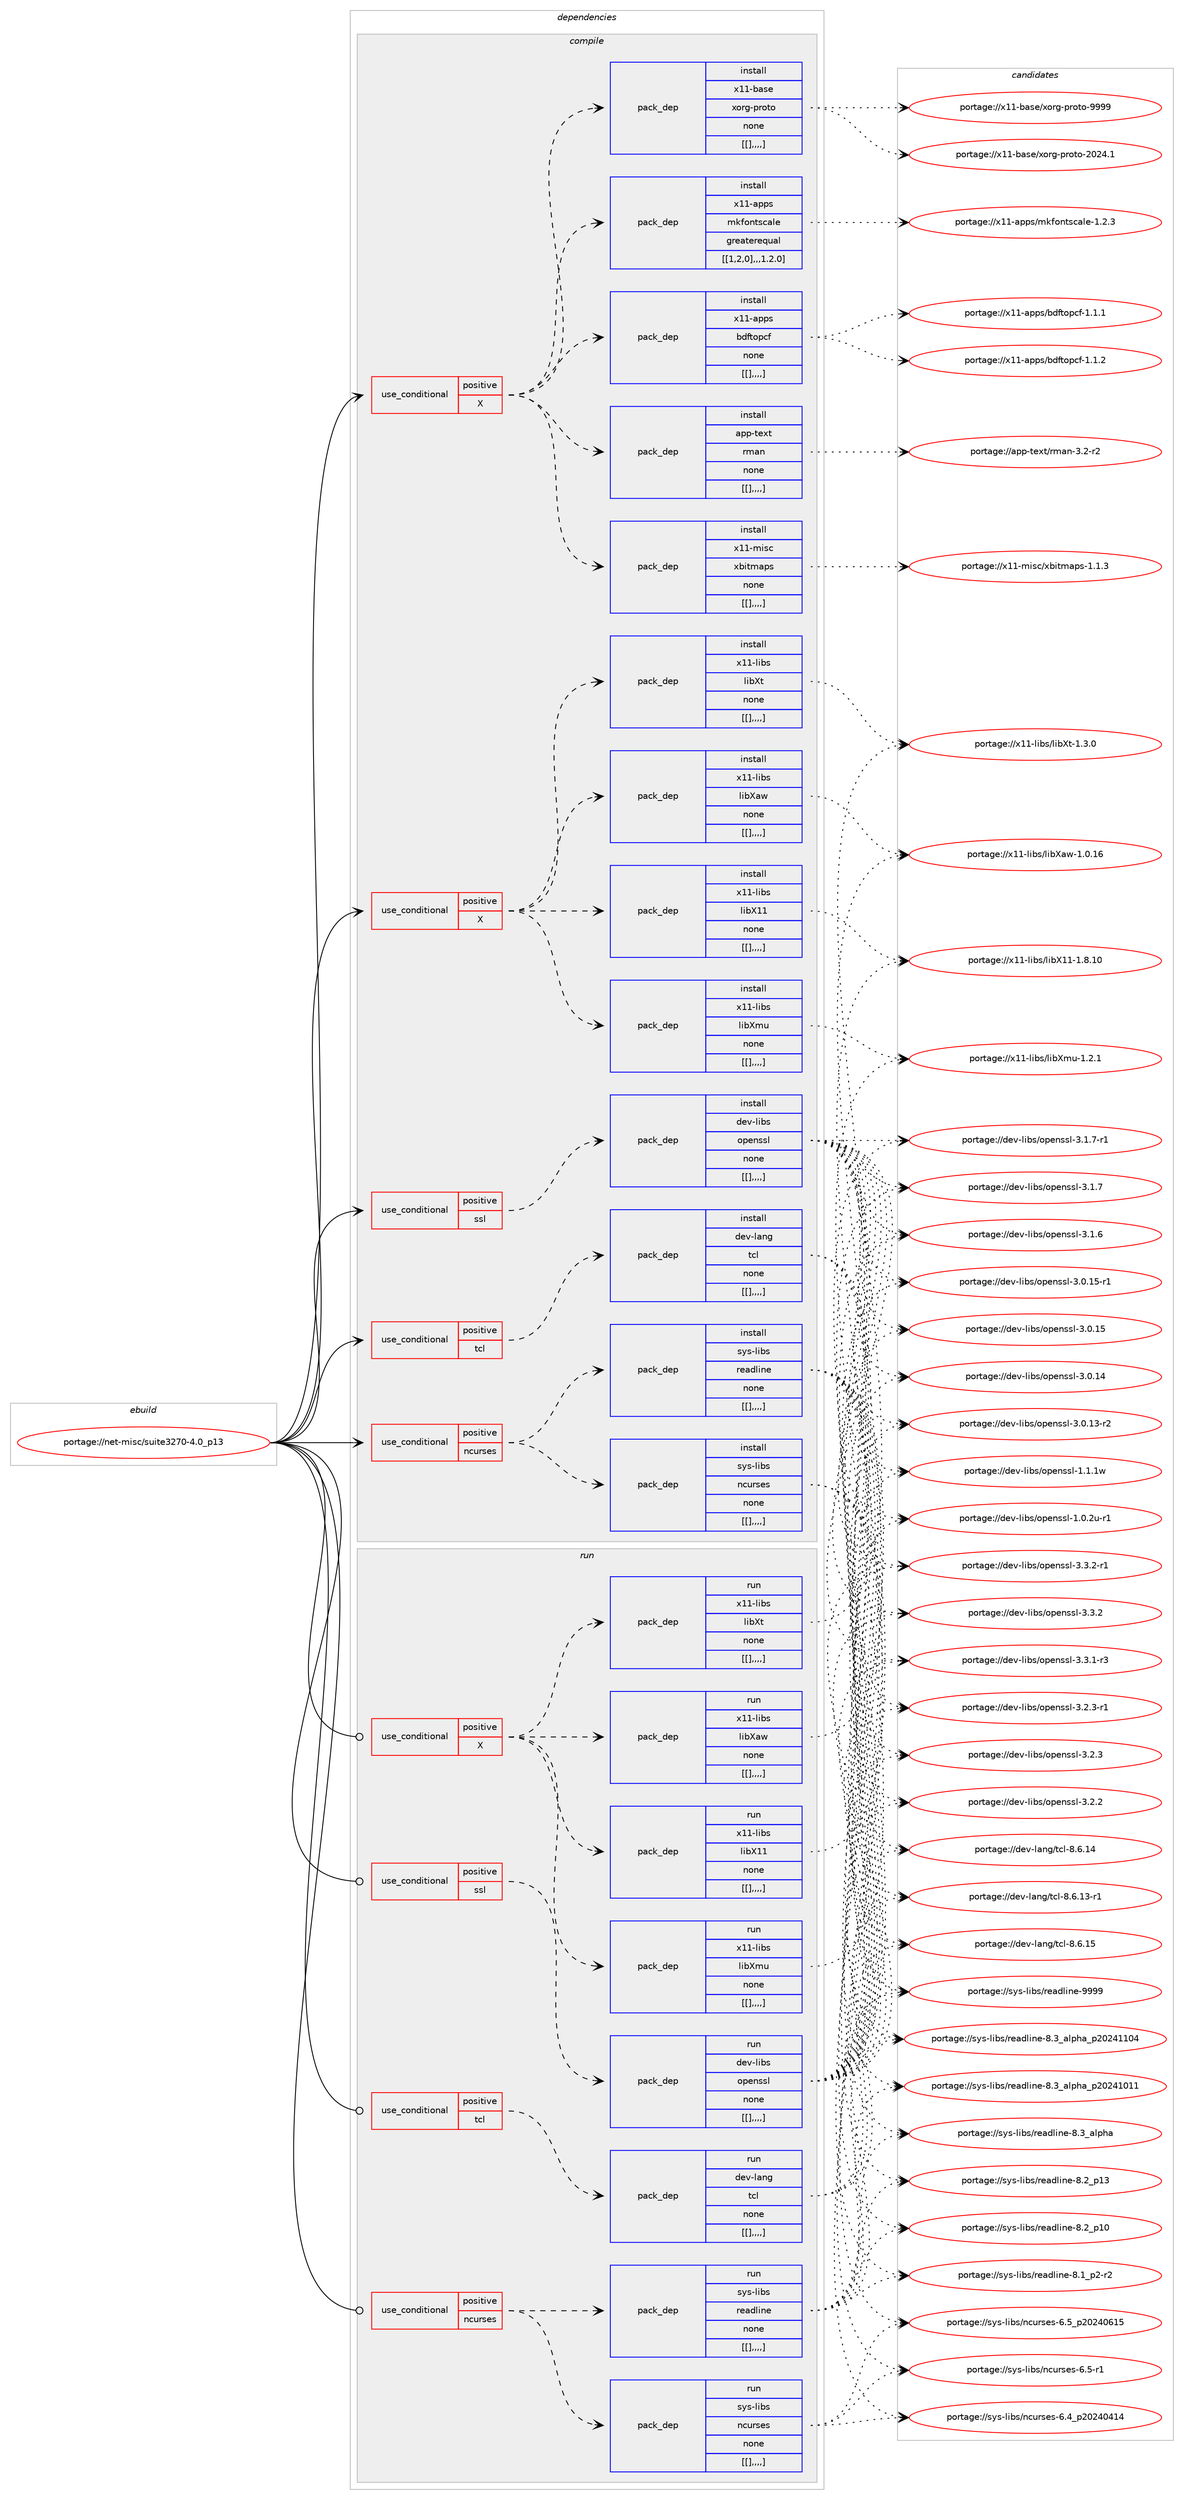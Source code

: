 digraph prolog {

# *************
# Graph options
# *************

newrank=true;
concentrate=true;
compound=true;
graph [rankdir=LR,fontname=Helvetica,fontsize=10,ranksep=1.5];#, ranksep=2.5, nodesep=0.2];
edge  [arrowhead=vee];
node  [fontname=Helvetica,fontsize=10];

# **********
# The ebuild
# **********

subgraph cluster_leftcol {
color=gray;
label=<<i>ebuild</i>>;
id [label="portage://net-misc/suite3270-4.0_p13", color=red, width=4, href="../net-misc/suite3270-4.0_p13.svg"];
}

# ****************
# The dependencies
# ****************

subgraph cluster_midcol {
color=gray;
label=<<i>dependencies</i>>;
subgraph cluster_compile {
fillcolor="#eeeeee";
style=filled;
label=<<i>compile</i>>;
subgraph cond64 {
dependency261 [label=<<TABLE BORDER="0" CELLBORDER="1" CELLSPACING="0" CELLPADDING="4"><TR><TD ROWSPAN="3" CELLPADDING="10">use_conditional</TD></TR><TR><TD>positive</TD></TR><TR><TD>X</TD></TR></TABLE>>, shape=none, color=red];
subgraph pack204 {
dependency264 [label=<<TABLE BORDER="0" CELLBORDER="1" CELLSPACING="0" CELLPADDING="4" WIDTH="220"><TR><TD ROWSPAN="6" CELLPADDING="30">pack_dep</TD></TR><TR><TD WIDTH="110">install</TD></TR><TR><TD>x11-base</TD></TR><TR><TD>xorg-proto</TD></TR><TR><TD>none</TD></TR><TR><TD>[[],,,,]</TD></TR></TABLE>>, shape=none, color=blue];
}
dependency261:e -> dependency264:w [weight=20,style="dashed",arrowhead="vee"];
subgraph pack217 {
dependency293 [label=<<TABLE BORDER="0" CELLBORDER="1" CELLSPACING="0" CELLPADDING="4" WIDTH="220"><TR><TD ROWSPAN="6" CELLPADDING="30">pack_dep</TD></TR><TR><TD WIDTH="110">install</TD></TR><TR><TD>x11-misc</TD></TR><TR><TD>xbitmaps</TD></TR><TR><TD>none</TD></TR><TR><TD>[[],,,,]</TD></TR></TABLE>>, shape=none, color=blue];
}
dependency261:e -> dependency293:w [weight=20,style="dashed",arrowhead="vee"];
subgraph pack232 {
dependency304 [label=<<TABLE BORDER="0" CELLBORDER="1" CELLSPACING="0" CELLPADDING="4" WIDTH="220"><TR><TD ROWSPAN="6" CELLPADDING="30">pack_dep</TD></TR><TR><TD WIDTH="110">install</TD></TR><TR><TD>app-text</TD></TR><TR><TD>rman</TD></TR><TR><TD>none</TD></TR><TR><TD>[[],,,,]</TD></TR></TABLE>>, shape=none, color=blue];
}
dependency261:e -> dependency304:w [weight=20,style="dashed",arrowhead="vee"];
subgraph pack235 {
dependency315 [label=<<TABLE BORDER="0" CELLBORDER="1" CELLSPACING="0" CELLPADDING="4" WIDTH="220"><TR><TD ROWSPAN="6" CELLPADDING="30">pack_dep</TD></TR><TR><TD WIDTH="110">install</TD></TR><TR><TD>x11-apps</TD></TR><TR><TD>mkfontscale</TD></TR><TR><TD>greaterequal</TD></TR><TR><TD>[[1,2,0],,,1.2.0]</TD></TR></TABLE>>, shape=none, color=blue];
}
dependency261:e -> dependency315:w [weight=20,style="dashed",arrowhead="vee"];
subgraph pack246 {
dependency317 [label=<<TABLE BORDER="0" CELLBORDER="1" CELLSPACING="0" CELLPADDING="4" WIDTH="220"><TR><TD ROWSPAN="6" CELLPADDING="30">pack_dep</TD></TR><TR><TD WIDTH="110">install</TD></TR><TR><TD>x11-apps</TD></TR><TR><TD>bdftopcf</TD></TR><TR><TD>none</TD></TR><TR><TD>[[],,,,]</TD></TR></TABLE>>, shape=none, color=blue];
}
dependency261:e -> dependency317:w [weight=20,style="dashed",arrowhead="vee"];
}
id:e -> dependency261:w [weight=20,style="solid",arrowhead="vee"];
subgraph cond79 {
dependency340 [label=<<TABLE BORDER="0" CELLBORDER="1" CELLSPACING="0" CELLPADDING="4"><TR><TD ROWSPAN="3" CELLPADDING="10">use_conditional</TD></TR><TR><TD>positive</TD></TR><TR><TD>X</TD></TR></TABLE>>, shape=none, color=red];
subgraph pack268 {
dependency352 [label=<<TABLE BORDER="0" CELLBORDER="1" CELLSPACING="0" CELLPADDING="4" WIDTH="220"><TR><TD ROWSPAN="6" CELLPADDING="30">pack_dep</TD></TR><TR><TD WIDTH="110">install</TD></TR><TR><TD>x11-libs</TD></TR><TR><TD>libX11</TD></TR><TR><TD>none</TD></TR><TR><TD>[[],,,,]</TD></TR></TABLE>>, shape=none, color=blue];
}
dependency340:e -> dependency352:w [weight=20,style="dashed",arrowhead="vee"];
subgraph pack278 {
dependency363 [label=<<TABLE BORDER="0" CELLBORDER="1" CELLSPACING="0" CELLPADDING="4" WIDTH="220"><TR><TD ROWSPAN="6" CELLPADDING="30">pack_dep</TD></TR><TR><TD WIDTH="110">install</TD></TR><TR><TD>x11-libs</TD></TR><TR><TD>libXaw</TD></TR><TR><TD>none</TD></TR><TR><TD>[[],,,,]</TD></TR></TABLE>>, shape=none, color=blue];
}
dependency340:e -> dependency363:w [weight=20,style="dashed",arrowhead="vee"];
subgraph pack293 {
dependency384 [label=<<TABLE BORDER="0" CELLBORDER="1" CELLSPACING="0" CELLPADDING="4" WIDTH="220"><TR><TD ROWSPAN="6" CELLPADDING="30">pack_dep</TD></TR><TR><TD WIDTH="110">install</TD></TR><TR><TD>x11-libs</TD></TR><TR><TD>libXmu</TD></TR><TR><TD>none</TD></TR><TR><TD>[[],,,,]</TD></TR></TABLE>>, shape=none, color=blue];
}
dependency340:e -> dependency384:w [weight=20,style="dashed",arrowhead="vee"];
subgraph pack298 {
dependency401 [label=<<TABLE BORDER="0" CELLBORDER="1" CELLSPACING="0" CELLPADDING="4" WIDTH="220"><TR><TD ROWSPAN="6" CELLPADDING="30">pack_dep</TD></TR><TR><TD WIDTH="110">install</TD></TR><TR><TD>x11-libs</TD></TR><TR><TD>libXt</TD></TR><TR><TD>none</TD></TR><TR><TD>[[],,,,]</TD></TR></TABLE>>, shape=none, color=blue];
}
dependency340:e -> dependency401:w [weight=20,style="dashed",arrowhead="vee"];
}
id:e -> dependency340:w [weight=20,style="solid",arrowhead="vee"];
subgraph cond95 {
dependency423 [label=<<TABLE BORDER="0" CELLBORDER="1" CELLSPACING="0" CELLPADDING="4"><TR><TD ROWSPAN="3" CELLPADDING="10">use_conditional</TD></TR><TR><TD>positive</TD></TR><TR><TD>ncurses</TD></TR></TABLE>>, shape=none, color=red];
subgraph pack333 {
dependency436 [label=<<TABLE BORDER="0" CELLBORDER="1" CELLSPACING="0" CELLPADDING="4" WIDTH="220"><TR><TD ROWSPAN="6" CELLPADDING="30">pack_dep</TD></TR><TR><TD WIDTH="110">install</TD></TR><TR><TD>sys-libs</TD></TR><TR><TD>ncurses</TD></TR><TR><TD>none</TD></TR><TR><TD>[[],,,,]</TD></TR></TABLE>>, shape=none, color=blue];
}
dependency423:e -> dependency436:w [weight=20,style="dashed",arrowhead="vee"];
subgraph pack346 {
dependency448 [label=<<TABLE BORDER="0" CELLBORDER="1" CELLSPACING="0" CELLPADDING="4" WIDTH="220"><TR><TD ROWSPAN="6" CELLPADDING="30">pack_dep</TD></TR><TR><TD WIDTH="110">install</TD></TR><TR><TD>sys-libs</TD></TR><TR><TD>readline</TD></TR><TR><TD>none</TD></TR><TR><TD>[[],,,,]</TD></TR></TABLE>>, shape=none, color=blue];
}
dependency423:e -> dependency448:w [weight=20,style="dashed",arrowhead="vee"];
}
id:e -> dependency423:w [weight=20,style="solid",arrowhead="vee"];
subgraph cond102 {
dependency466 [label=<<TABLE BORDER="0" CELLBORDER="1" CELLSPACING="0" CELLPADDING="4"><TR><TD ROWSPAN="3" CELLPADDING="10">use_conditional</TD></TR><TR><TD>positive</TD></TR><TR><TD>ssl</TD></TR></TABLE>>, shape=none, color=red];
subgraph pack368 {
dependency477 [label=<<TABLE BORDER="0" CELLBORDER="1" CELLSPACING="0" CELLPADDING="4" WIDTH="220"><TR><TD ROWSPAN="6" CELLPADDING="30">pack_dep</TD></TR><TR><TD WIDTH="110">install</TD></TR><TR><TD>dev-libs</TD></TR><TR><TD>openssl</TD></TR><TR><TD>none</TD></TR><TR><TD>[[],,,,]</TD></TR></TABLE>>, shape=none, color=blue];
}
dependency466:e -> dependency477:w [weight=20,style="dashed",arrowhead="vee"];
}
id:e -> dependency466:w [weight=20,style="solid",arrowhead="vee"];
subgraph cond108 {
dependency487 [label=<<TABLE BORDER="0" CELLBORDER="1" CELLSPACING="0" CELLPADDING="4"><TR><TD ROWSPAN="3" CELLPADDING="10">use_conditional</TD></TR><TR><TD>positive</TD></TR><TR><TD>tcl</TD></TR></TABLE>>, shape=none, color=red];
subgraph pack381 {
dependency492 [label=<<TABLE BORDER="0" CELLBORDER="1" CELLSPACING="0" CELLPADDING="4" WIDTH="220"><TR><TD ROWSPAN="6" CELLPADDING="30">pack_dep</TD></TR><TR><TD WIDTH="110">install</TD></TR><TR><TD>dev-lang</TD></TR><TR><TD>tcl</TD></TR><TR><TD>none</TD></TR><TR><TD>[[],,,,]</TD></TR></TABLE>>, shape=none, color=blue];
}
dependency487:e -> dependency492:w [weight=20,style="dashed",arrowhead="vee"];
}
id:e -> dependency487:w [weight=20,style="solid",arrowhead="vee"];
}
subgraph cluster_compileandrun {
fillcolor="#eeeeee";
style=filled;
label=<<i>compile and run</i>>;
}
subgraph cluster_run {
fillcolor="#eeeeee";
style=filled;
label=<<i>run</i>>;
subgraph cond113 {
dependency501 [label=<<TABLE BORDER="0" CELLBORDER="1" CELLSPACING="0" CELLPADDING="4"><TR><TD ROWSPAN="3" CELLPADDING="10">use_conditional</TD></TR><TR><TD>positive</TD></TR><TR><TD>X</TD></TR></TABLE>>, shape=none, color=red];
subgraph pack396 {
dependency514 [label=<<TABLE BORDER="0" CELLBORDER="1" CELLSPACING="0" CELLPADDING="4" WIDTH="220"><TR><TD ROWSPAN="6" CELLPADDING="30">pack_dep</TD></TR><TR><TD WIDTH="110">run</TD></TR><TR><TD>x11-libs</TD></TR><TR><TD>libX11</TD></TR><TR><TD>none</TD></TR><TR><TD>[[],,,,]</TD></TR></TABLE>>, shape=none, color=blue];
}
dependency501:e -> dependency514:w [weight=20,style="dashed",arrowhead="vee"];
subgraph pack402 {
dependency526 [label=<<TABLE BORDER="0" CELLBORDER="1" CELLSPACING="0" CELLPADDING="4" WIDTH="220"><TR><TD ROWSPAN="6" CELLPADDING="30">pack_dep</TD></TR><TR><TD WIDTH="110">run</TD></TR><TR><TD>x11-libs</TD></TR><TR><TD>libXaw</TD></TR><TR><TD>none</TD></TR><TR><TD>[[],,,,]</TD></TR></TABLE>>, shape=none, color=blue];
}
dependency501:e -> dependency526:w [weight=20,style="dashed",arrowhead="vee"];
subgraph pack413 {
dependency537 [label=<<TABLE BORDER="0" CELLBORDER="1" CELLSPACING="0" CELLPADDING="4" WIDTH="220"><TR><TD ROWSPAN="6" CELLPADDING="30">pack_dep</TD></TR><TR><TD WIDTH="110">run</TD></TR><TR><TD>x11-libs</TD></TR><TR><TD>libXmu</TD></TR><TR><TD>none</TD></TR><TR><TD>[[],,,,]</TD></TR></TABLE>>, shape=none, color=blue];
}
dependency501:e -> dependency537:w [weight=20,style="dashed",arrowhead="vee"];
subgraph pack420 {
dependency545 [label=<<TABLE BORDER="0" CELLBORDER="1" CELLSPACING="0" CELLPADDING="4" WIDTH="220"><TR><TD ROWSPAN="6" CELLPADDING="30">pack_dep</TD></TR><TR><TD WIDTH="110">run</TD></TR><TR><TD>x11-libs</TD></TR><TR><TD>libXt</TD></TR><TR><TD>none</TD></TR><TR><TD>[[],,,,]</TD></TR></TABLE>>, shape=none, color=blue];
}
dependency501:e -> dependency545:w [weight=20,style="dashed",arrowhead="vee"];
}
id:e -> dependency501:w [weight=20,style="solid",arrowhead="odot"];
subgraph cond122 {
dependency561 [label=<<TABLE BORDER="0" CELLBORDER="1" CELLSPACING="0" CELLPADDING="4"><TR><TD ROWSPAN="3" CELLPADDING="10">use_conditional</TD></TR><TR><TD>positive</TD></TR><TR><TD>ncurses</TD></TR></TABLE>>, shape=none, color=red];
subgraph pack438 {
dependency564 [label=<<TABLE BORDER="0" CELLBORDER="1" CELLSPACING="0" CELLPADDING="4" WIDTH="220"><TR><TD ROWSPAN="6" CELLPADDING="30">pack_dep</TD></TR><TR><TD WIDTH="110">run</TD></TR><TR><TD>sys-libs</TD></TR><TR><TD>ncurses</TD></TR><TR><TD>none</TD></TR><TR><TD>[[],,,,]</TD></TR></TABLE>>, shape=none, color=blue];
}
dependency561:e -> dependency564:w [weight=20,style="dashed",arrowhead="vee"];
subgraph pack442 {
dependency579 [label=<<TABLE BORDER="0" CELLBORDER="1" CELLSPACING="0" CELLPADDING="4" WIDTH="220"><TR><TD ROWSPAN="6" CELLPADDING="30">pack_dep</TD></TR><TR><TD WIDTH="110">run</TD></TR><TR><TD>sys-libs</TD></TR><TR><TD>readline</TD></TR><TR><TD>none</TD></TR><TR><TD>[[],,,,]</TD></TR></TABLE>>, shape=none, color=blue];
}
dependency561:e -> dependency579:w [weight=20,style="dashed",arrowhead="vee"];
}
id:e -> dependency561:w [weight=20,style="solid",arrowhead="odot"];
subgraph cond133 {
dependency588 [label=<<TABLE BORDER="0" CELLBORDER="1" CELLSPACING="0" CELLPADDING="4"><TR><TD ROWSPAN="3" CELLPADDING="10">use_conditional</TD></TR><TR><TD>positive</TD></TR><TR><TD>ssl</TD></TR></TABLE>>, shape=none, color=red];
subgraph pack455 {
dependency594 [label=<<TABLE BORDER="0" CELLBORDER="1" CELLSPACING="0" CELLPADDING="4" WIDTH="220"><TR><TD ROWSPAN="6" CELLPADDING="30">pack_dep</TD></TR><TR><TD WIDTH="110">run</TD></TR><TR><TD>dev-libs</TD></TR><TR><TD>openssl</TD></TR><TR><TD>none</TD></TR><TR><TD>[[],,,,]</TD></TR></TABLE>>, shape=none, color=blue];
}
dependency588:e -> dependency594:w [weight=20,style="dashed",arrowhead="vee"];
}
id:e -> dependency588:w [weight=20,style="solid",arrowhead="odot"];
subgraph cond138 {
dependency610 [label=<<TABLE BORDER="0" CELLBORDER="1" CELLSPACING="0" CELLPADDING="4"><TR><TD ROWSPAN="3" CELLPADDING="10">use_conditional</TD></TR><TR><TD>positive</TD></TR><TR><TD>tcl</TD></TR></TABLE>>, shape=none, color=red];
subgraph pack471 {
dependency617 [label=<<TABLE BORDER="0" CELLBORDER="1" CELLSPACING="0" CELLPADDING="4" WIDTH="220"><TR><TD ROWSPAN="6" CELLPADDING="30">pack_dep</TD></TR><TR><TD WIDTH="110">run</TD></TR><TR><TD>dev-lang</TD></TR><TR><TD>tcl</TD></TR><TR><TD>none</TD></TR><TR><TD>[[],,,,]</TD></TR></TABLE>>, shape=none, color=blue];
}
dependency610:e -> dependency617:w [weight=20,style="dashed",arrowhead="vee"];
}
id:e -> dependency610:w [weight=20,style="solid",arrowhead="odot"];
}
}

# **************
# The candidates
# **************

subgraph cluster_choices {
rank=same;
color=gray;
label=<<i>candidates</i>>;

subgraph choice373 {
color=black;
nodesep=1;
choice120494945989711510147120111114103451121141111161114557575757 [label="portage://x11-base/xorg-proto-9999", color=red, width=4,href="../x11-base/xorg-proto-9999.svg"];
choice1204949459897115101471201111141034511211411111611145504850524649 [label="portage://x11-base/xorg-proto-2024.1", color=red, width=4,href="../x11-base/xorg-proto-2024.1.svg"];
dependency264:e -> choice120494945989711510147120111114103451121141111161114557575757:w [style=dotted,weight="100"];
dependency264:e -> choice1204949459897115101471201111141034511211411111611145504850524649:w [style=dotted,weight="100"];
}
subgraph choice375 {
color=black;
nodesep=1;
choice12049494510910511599471209810511610997112115454946494651 [label="portage://x11-misc/xbitmaps-1.1.3", color=red, width=4,href="../x11-misc/xbitmaps-1.1.3.svg"];
dependency293:e -> choice12049494510910511599471209810511610997112115454946494651:w [style=dotted,weight="100"];
}
subgraph choice378 {
color=black;
nodesep=1;
choice97112112451161011201164711410997110455146504511450 [label="portage://app-text/rman-3.2-r2", color=red, width=4,href="../app-text/rman-3.2-r2.svg"];
dependency304:e -> choice97112112451161011201164711410997110455146504511450:w [style=dotted,weight="100"];
}
subgraph choice382 {
color=black;
nodesep=1;
choice12049494597112112115471091071021111101161159997108101454946504651 [label="portage://x11-apps/mkfontscale-1.2.3", color=red, width=4,href="../x11-apps/mkfontscale-1.2.3.svg"];
dependency315:e -> choice12049494597112112115471091071021111101161159997108101454946504651:w [style=dotted,weight="100"];
}
subgraph choice392 {
color=black;
nodesep=1;
choice12049494597112112115479810010211611111299102454946494650 [label="portage://x11-apps/bdftopcf-1.1.2", color=red, width=4,href="../x11-apps/bdftopcf-1.1.2.svg"];
choice12049494597112112115479810010211611111299102454946494649 [label="portage://x11-apps/bdftopcf-1.1.1", color=red, width=4,href="../x11-apps/bdftopcf-1.1.1.svg"];
dependency317:e -> choice12049494597112112115479810010211611111299102454946494650:w [style=dotted,weight="100"];
dependency317:e -> choice12049494597112112115479810010211611111299102454946494649:w [style=dotted,weight="100"];
}
subgraph choice397 {
color=black;
nodesep=1;
choice12049494510810598115471081059888494945494656464948 [label="portage://x11-libs/libX11-1.8.10", color=red, width=4,href="../x11-libs/libX11-1.8.10.svg"];
dependency352:e -> choice12049494510810598115471081059888494945494656464948:w [style=dotted,weight="100"];
}
subgraph choice400 {
color=black;
nodesep=1;
choice120494945108105981154710810598889711945494648464954 [label="portage://x11-libs/libXaw-1.0.16", color=red, width=4,href="../x11-libs/libXaw-1.0.16.svg"];
dependency363:e -> choice120494945108105981154710810598889711945494648464954:w [style=dotted,weight="100"];
}
subgraph choice404 {
color=black;
nodesep=1;
choice12049494510810598115471081059888109117454946504649 [label="portage://x11-libs/libXmu-1.2.1", color=red, width=4,href="../x11-libs/libXmu-1.2.1.svg"];
dependency384:e -> choice12049494510810598115471081059888109117454946504649:w [style=dotted,weight="100"];
}
subgraph choice408 {
color=black;
nodesep=1;
choice12049494510810598115471081059888116454946514648 [label="portage://x11-libs/libXt-1.3.0", color=red, width=4,href="../x11-libs/libXt-1.3.0.svg"];
dependency401:e -> choice12049494510810598115471081059888116454946514648:w [style=dotted,weight="100"];
}
subgraph choice411 {
color=black;
nodesep=1;
choice1151211154510810598115471109911711411510111545544653951125048505248544953 [label="portage://sys-libs/ncurses-6.5_p20240615", color=red, width=4,href="../sys-libs/ncurses-6.5_p20240615.svg"];
choice11512111545108105981154711099117114115101115455446534511449 [label="portage://sys-libs/ncurses-6.5-r1", color=red, width=4,href="../sys-libs/ncurses-6.5-r1.svg"];
choice1151211154510810598115471109911711411510111545544652951125048505248524952 [label="portage://sys-libs/ncurses-6.4_p20240414", color=red, width=4,href="../sys-libs/ncurses-6.4_p20240414.svg"];
dependency436:e -> choice1151211154510810598115471109911711411510111545544653951125048505248544953:w [style=dotted,weight="100"];
dependency436:e -> choice11512111545108105981154711099117114115101115455446534511449:w [style=dotted,weight="100"];
dependency436:e -> choice1151211154510810598115471109911711411510111545544652951125048505248524952:w [style=dotted,weight="100"];
}
subgraph choice417 {
color=black;
nodesep=1;
choice115121115451081059811547114101971001081051101014557575757 [label="portage://sys-libs/readline-9999", color=red, width=4,href="../sys-libs/readline-9999.svg"];
choice1151211154510810598115471141019710010810511010145564651959710811210497951125048505249494852 [label="portage://sys-libs/readline-8.3_alpha_p20241104", color=red, width=4,href="../sys-libs/readline-8.3_alpha_p20241104.svg"];
choice1151211154510810598115471141019710010810511010145564651959710811210497951125048505249484949 [label="portage://sys-libs/readline-8.3_alpha_p20241011", color=red, width=4,href="../sys-libs/readline-8.3_alpha_p20241011.svg"];
choice1151211154510810598115471141019710010810511010145564651959710811210497 [label="portage://sys-libs/readline-8.3_alpha", color=red, width=4,href="../sys-libs/readline-8.3_alpha.svg"];
choice1151211154510810598115471141019710010810511010145564650951124951 [label="portage://sys-libs/readline-8.2_p13", color=red, width=4,href="../sys-libs/readline-8.2_p13.svg"];
choice1151211154510810598115471141019710010810511010145564650951124948 [label="portage://sys-libs/readline-8.2_p10", color=red, width=4,href="../sys-libs/readline-8.2_p10.svg"];
choice115121115451081059811547114101971001081051101014556464995112504511450 [label="portage://sys-libs/readline-8.1_p2-r2", color=red, width=4,href="../sys-libs/readline-8.1_p2-r2.svg"];
dependency448:e -> choice115121115451081059811547114101971001081051101014557575757:w [style=dotted,weight="100"];
dependency448:e -> choice1151211154510810598115471141019710010810511010145564651959710811210497951125048505249494852:w [style=dotted,weight="100"];
dependency448:e -> choice1151211154510810598115471141019710010810511010145564651959710811210497951125048505249484949:w [style=dotted,weight="100"];
dependency448:e -> choice1151211154510810598115471141019710010810511010145564651959710811210497:w [style=dotted,weight="100"];
dependency448:e -> choice1151211154510810598115471141019710010810511010145564650951124951:w [style=dotted,weight="100"];
dependency448:e -> choice1151211154510810598115471141019710010810511010145564650951124948:w [style=dotted,weight="100"];
dependency448:e -> choice115121115451081059811547114101971001081051101014556464995112504511450:w [style=dotted,weight="100"];
}
subgraph choice431 {
color=black;
nodesep=1;
choice1001011184510810598115471111121011101151151084551465146504511449 [label="portage://dev-libs/openssl-3.3.2-r1", color=red, width=4,href="../dev-libs/openssl-3.3.2-r1.svg"];
choice100101118451081059811547111112101110115115108455146514650 [label="portage://dev-libs/openssl-3.3.2", color=red, width=4,href="../dev-libs/openssl-3.3.2.svg"];
choice1001011184510810598115471111121011101151151084551465146494511451 [label="portage://dev-libs/openssl-3.3.1-r3", color=red, width=4,href="../dev-libs/openssl-3.3.1-r3.svg"];
choice1001011184510810598115471111121011101151151084551465046514511449 [label="portage://dev-libs/openssl-3.2.3-r1", color=red, width=4,href="../dev-libs/openssl-3.2.3-r1.svg"];
choice100101118451081059811547111112101110115115108455146504651 [label="portage://dev-libs/openssl-3.2.3", color=red, width=4,href="../dev-libs/openssl-3.2.3.svg"];
choice100101118451081059811547111112101110115115108455146504650 [label="portage://dev-libs/openssl-3.2.2", color=red, width=4,href="../dev-libs/openssl-3.2.2.svg"];
choice1001011184510810598115471111121011101151151084551464946554511449 [label="portage://dev-libs/openssl-3.1.7-r1", color=red, width=4,href="../dev-libs/openssl-3.1.7-r1.svg"];
choice100101118451081059811547111112101110115115108455146494655 [label="portage://dev-libs/openssl-3.1.7", color=red, width=4,href="../dev-libs/openssl-3.1.7.svg"];
choice100101118451081059811547111112101110115115108455146494654 [label="portage://dev-libs/openssl-3.1.6", color=red, width=4,href="../dev-libs/openssl-3.1.6.svg"];
choice100101118451081059811547111112101110115115108455146484649534511449 [label="portage://dev-libs/openssl-3.0.15-r1", color=red, width=4,href="../dev-libs/openssl-3.0.15-r1.svg"];
choice10010111845108105981154711111210111011511510845514648464953 [label="portage://dev-libs/openssl-3.0.15", color=red, width=4,href="../dev-libs/openssl-3.0.15.svg"];
choice10010111845108105981154711111210111011511510845514648464952 [label="portage://dev-libs/openssl-3.0.14", color=red, width=4,href="../dev-libs/openssl-3.0.14.svg"];
choice100101118451081059811547111112101110115115108455146484649514511450 [label="portage://dev-libs/openssl-3.0.13-r2", color=red, width=4,href="../dev-libs/openssl-3.0.13-r2.svg"];
choice100101118451081059811547111112101110115115108454946494649119 [label="portage://dev-libs/openssl-1.1.1w", color=red, width=4,href="../dev-libs/openssl-1.1.1w.svg"];
choice1001011184510810598115471111121011101151151084549464846501174511449 [label="portage://dev-libs/openssl-1.0.2u-r1", color=red, width=4,href="../dev-libs/openssl-1.0.2u-r1.svg"];
dependency477:e -> choice1001011184510810598115471111121011101151151084551465146504511449:w [style=dotted,weight="100"];
dependency477:e -> choice100101118451081059811547111112101110115115108455146514650:w [style=dotted,weight="100"];
dependency477:e -> choice1001011184510810598115471111121011101151151084551465146494511451:w [style=dotted,weight="100"];
dependency477:e -> choice1001011184510810598115471111121011101151151084551465046514511449:w [style=dotted,weight="100"];
dependency477:e -> choice100101118451081059811547111112101110115115108455146504651:w [style=dotted,weight="100"];
dependency477:e -> choice100101118451081059811547111112101110115115108455146504650:w [style=dotted,weight="100"];
dependency477:e -> choice1001011184510810598115471111121011101151151084551464946554511449:w [style=dotted,weight="100"];
dependency477:e -> choice100101118451081059811547111112101110115115108455146494655:w [style=dotted,weight="100"];
dependency477:e -> choice100101118451081059811547111112101110115115108455146494654:w [style=dotted,weight="100"];
dependency477:e -> choice100101118451081059811547111112101110115115108455146484649534511449:w [style=dotted,weight="100"];
dependency477:e -> choice10010111845108105981154711111210111011511510845514648464953:w [style=dotted,weight="100"];
dependency477:e -> choice10010111845108105981154711111210111011511510845514648464952:w [style=dotted,weight="100"];
dependency477:e -> choice100101118451081059811547111112101110115115108455146484649514511450:w [style=dotted,weight="100"];
dependency477:e -> choice100101118451081059811547111112101110115115108454946494649119:w [style=dotted,weight="100"];
dependency477:e -> choice1001011184510810598115471111121011101151151084549464846501174511449:w [style=dotted,weight="100"];
}
subgraph choice451 {
color=black;
nodesep=1;
choice1001011184510897110103471169910845564654464953 [label="portage://dev-lang/tcl-8.6.15", color=red, width=4,href="../dev-lang/tcl-8.6.15.svg"];
choice1001011184510897110103471169910845564654464952 [label="portage://dev-lang/tcl-8.6.14", color=red, width=4,href="../dev-lang/tcl-8.6.14.svg"];
choice10010111845108971101034711699108455646544649514511449 [label="portage://dev-lang/tcl-8.6.13-r1", color=red, width=4,href="../dev-lang/tcl-8.6.13-r1.svg"];
dependency492:e -> choice1001011184510897110103471169910845564654464953:w [style=dotted,weight="100"];
dependency492:e -> choice1001011184510897110103471169910845564654464952:w [style=dotted,weight="100"];
dependency492:e -> choice10010111845108971101034711699108455646544649514511449:w [style=dotted,weight="100"];
}
subgraph choice455 {
color=black;
nodesep=1;
choice12049494510810598115471081059888494945494656464948 [label="portage://x11-libs/libX11-1.8.10", color=red, width=4,href="../x11-libs/libX11-1.8.10.svg"];
dependency514:e -> choice12049494510810598115471081059888494945494656464948:w [style=dotted,weight="100"];
}
subgraph choice458 {
color=black;
nodesep=1;
choice120494945108105981154710810598889711945494648464954 [label="portage://x11-libs/libXaw-1.0.16", color=red, width=4,href="../x11-libs/libXaw-1.0.16.svg"];
dependency526:e -> choice120494945108105981154710810598889711945494648464954:w [style=dotted,weight="100"];
}
subgraph choice459 {
color=black;
nodesep=1;
choice12049494510810598115471081059888109117454946504649 [label="portage://x11-libs/libXmu-1.2.1", color=red, width=4,href="../x11-libs/libXmu-1.2.1.svg"];
dependency537:e -> choice12049494510810598115471081059888109117454946504649:w [style=dotted,weight="100"];
}
subgraph choice460 {
color=black;
nodesep=1;
choice12049494510810598115471081059888116454946514648 [label="portage://x11-libs/libXt-1.3.0", color=red, width=4,href="../x11-libs/libXt-1.3.0.svg"];
dependency545:e -> choice12049494510810598115471081059888116454946514648:w [style=dotted,weight="100"];
}
subgraph choice461 {
color=black;
nodesep=1;
choice1151211154510810598115471109911711411510111545544653951125048505248544953 [label="portage://sys-libs/ncurses-6.5_p20240615", color=red, width=4,href="../sys-libs/ncurses-6.5_p20240615.svg"];
choice11512111545108105981154711099117114115101115455446534511449 [label="portage://sys-libs/ncurses-6.5-r1", color=red, width=4,href="../sys-libs/ncurses-6.5-r1.svg"];
choice1151211154510810598115471109911711411510111545544652951125048505248524952 [label="portage://sys-libs/ncurses-6.4_p20240414", color=red, width=4,href="../sys-libs/ncurses-6.4_p20240414.svg"];
dependency564:e -> choice1151211154510810598115471109911711411510111545544653951125048505248544953:w [style=dotted,weight="100"];
dependency564:e -> choice11512111545108105981154711099117114115101115455446534511449:w [style=dotted,weight="100"];
dependency564:e -> choice1151211154510810598115471109911711411510111545544652951125048505248524952:w [style=dotted,weight="100"];
}
subgraph choice468 {
color=black;
nodesep=1;
choice115121115451081059811547114101971001081051101014557575757 [label="portage://sys-libs/readline-9999", color=red, width=4,href="../sys-libs/readline-9999.svg"];
choice1151211154510810598115471141019710010810511010145564651959710811210497951125048505249494852 [label="portage://sys-libs/readline-8.3_alpha_p20241104", color=red, width=4,href="../sys-libs/readline-8.3_alpha_p20241104.svg"];
choice1151211154510810598115471141019710010810511010145564651959710811210497951125048505249484949 [label="portage://sys-libs/readline-8.3_alpha_p20241011", color=red, width=4,href="../sys-libs/readline-8.3_alpha_p20241011.svg"];
choice1151211154510810598115471141019710010810511010145564651959710811210497 [label="portage://sys-libs/readline-8.3_alpha", color=red, width=4,href="../sys-libs/readline-8.3_alpha.svg"];
choice1151211154510810598115471141019710010810511010145564650951124951 [label="portage://sys-libs/readline-8.2_p13", color=red, width=4,href="../sys-libs/readline-8.2_p13.svg"];
choice1151211154510810598115471141019710010810511010145564650951124948 [label="portage://sys-libs/readline-8.2_p10", color=red, width=4,href="../sys-libs/readline-8.2_p10.svg"];
choice115121115451081059811547114101971001081051101014556464995112504511450 [label="portage://sys-libs/readline-8.1_p2-r2", color=red, width=4,href="../sys-libs/readline-8.1_p2-r2.svg"];
dependency579:e -> choice115121115451081059811547114101971001081051101014557575757:w [style=dotted,weight="100"];
dependency579:e -> choice1151211154510810598115471141019710010810511010145564651959710811210497951125048505249494852:w [style=dotted,weight="100"];
dependency579:e -> choice1151211154510810598115471141019710010810511010145564651959710811210497951125048505249484949:w [style=dotted,weight="100"];
dependency579:e -> choice1151211154510810598115471141019710010810511010145564651959710811210497:w [style=dotted,weight="100"];
dependency579:e -> choice1151211154510810598115471141019710010810511010145564650951124951:w [style=dotted,weight="100"];
dependency579:e -> choice1151211154510810598115471141019710010810511010145564650951124948:w [style=dotted,weight="100"];
dependency579:e -> choice115121115451081059811547114101971001081051101014556464995112504511450:w [style=dotted,weight="100"];
}
subgraph choice471 {
color=black;
nodesep=1;
choice1001011184510810598115471111121011101151151084551465146504511449 [label="portage://dev-libs/openssl-3.3.2-r1", color=red, width=4,href="../dev-libs/openssl-3.3.2-r1.svg"];
choice100101118451081059811547111112101110115115108455146514650 [label="portage://dev-libs/openssl-3.3.2", color=red, width=4,href="../dev-libs/openssl-3.3.2.svg"];
choice1001011184510810598115471111121011101151151084551465146494511451 [label="portage://dev-libs/openssl-3.3.1-r3", color=red, width=4,href="../dev-libs/openssl-3.3.1-r3.svg"];
choice1001011184510810598115471111121011101151151084551465046514511449 [label="portage://dev-libs/openssl-3.2.3-r1", color=red, width=4,href="../dev-libs/openssl-3.2.3-r1.svg"];
choice100101118451081059811547111112101110115115108455146504651 [label="portage://dev-libs/openssl-3.2.3", color=red, width=4,href="../dev-libs/openssl-3.2.3.svg"];
choice100101118451081059811547111112101110115115108455146504650 [label="portage://dev-libs/openssl-3.2.2", color=red, width=4,href="../dev-libs/openssl-3.2.2.svg"];
choice1001011184510810598115471111121011101151151084551464946554511449 [label="portage://dev-libs/openssl-3.1.7-r1", color=red, width=4,href="../dev-libs/openssl-3.1.7-r1.svg"];
choice100101118451081059811547111112101110115115108455146494655 [label="portage://dev-libs/openssl-3.1.7", color=red, width=4,href="../dev-libs/openssl-3.1.7.svg"];
choice100101118451081059811547111112101110115115108455146494654 [label="portage://dev-libs/openssl-3.1.6", color=red, width=4,href="../dev-libs/openssl-3.1.6.svg"];
choice100101118451081059811547111112101110115115108455146484649534511449 [label="portage://dev-libs/openssl-3.0.15-r1", color=red, width=4,href="../dev-libs/openssl-3.0.15-r1.svg"];
choice10010111845108105981154711111210111011511510845514648464953 [label="portage://dev-libs/openssl-3.0.15", color=red, width=4,href="../dev-libs/openssl-3.0.15.svg"];
choice10010111845108105981154711111210111011511510845514648464952 [label="portage://dev-libs/openssl-3.0.14", color=red, width=4,href="../dev-libs/openssl-3.0.14.svg"];
choice100101118451081059811547111112101110115115108455146484649514511450 [label="portage://dev-libs/openssl-3.0.13-r2", color=red, width=4,href="../dev-libs/openssl-3.0.13-r2.svg"];
choice100101118451081059811547111112101110115115108454946494649119 [label="portage://dev-libs/openssl-1.1.1w", color=red, width=4,href="../dev-libs/openssl-1.1.1w.svg"];
choice1001011184510810598115471111121011101151151084549464846501174511449 [label="portage://dev-libs/openssl-1.0.2u-r1", color=red, width=4,href="../dev-libs/openssl-1.0.2u-r1.svg"];
dependency594:e -> choice1001011184510810598115471111121011101151151084551465146504511449:w [style=dotted,weight="100"];
dependency594:e -> choice100101118451081059811547111112101110115115108455146514650:w [style=dotted,weight="100"];
dependency594:e -> choice1001011184510810598115471111121011101151151084551465146494511451:w [style=dotted,weight="100"];
dependency594:e -> choice1001011184510810598115471111121011101151151084551465046514511449:w [style=dotted,weight="100"];
dependency594:e -> choice100101118451081059811547111112101110115115108455146504651:w [style=dotted,weight="100"];
dependency594:e -> choice100101118451081059811547111112101110115115108455146504650:w [style=dotted,weight="100"];
dependency594:e -> choice1001011184510810598115471111121011101151151084551464946554511449:w [style=dotted,weight="100"];
dependency594:e -> choice100101118451081059811547111112101110115115108455146494655:w [style=dotted,weight="100"];
dependency594:e -> choice100101118451081059811547111112101110115115108455146494654:w [style=dotted,weight="100"];
dependency594:e -> choice100101118451081059811547111112101110115115108455146484649534511449:w [style=dotted,weight="100"];
dependency594:e -> choice10010111845108105981154711111210111011511510845514648464953:w [style=dotted,weight="100"];
dependency594:e -> choice10010111845108105981154711111210111011511510845514648464952:w [style=dotted,weight="100"];
dependency594:e -> choice100101118451081059811547111112101110115115108455146484649514511450:w [style=dotted,weight="100"];
dependency594:e -> choice100101118451081059811547111112101110115115108454946494649119:w [style=dotted,weight="100"];
dependency594:e -> choice1001011184510810598115471111121011101151151084549464846501174511449:w [style=dotted,weight="100"];
}
subgraph choice476 {
color=black;
nodesep=1;
choice1001011184510897110103471169910845564654464953 [label="portage://dev-lang/tcl-8.6.15", color=red, width=4,href="../dev-lang/tcl-8.6.15.svg"];
choice1001011184510897110103471169910845564654464952 [label="portage://dev-lang/tcl-8.6.14", color=red, width=4,href="../dev-lang/tcl-8.6.14.svg"];
choice10010111845108971101034711699108455646544649514511449 [label="portage://dev-lang/tcl-8.6.13-r1", color=red, width=4,href="../dev-lang/tcl-8.6.13-r1.svg"];
dependency617:e -> choice1001011184510897110103471169910845564654464953:w [style=dotted,weight="100"];
dependency617:e -> choice1001011184510897110103471169910845564654464952:w [style=dotted,weight="100"];
dependency617:e -> choice10010111845108971101034711699108455646544649514511449:w [style=dotted,weight="100"];
}
}

}
